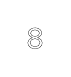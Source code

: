   \begin{scope}[shift={(-9.095, 7.666)}]
    \path[draw=black,line width=0.003cm] (9.282, -7.585).. controls (9.282, -7.554) and (9.255, -7.529) .. (9.223, -7.52).. controls (9.257, -7.508) and (9.276, -7.488) .. (9.276, -7.464).. controls (9.276, -7.429) and (9.24, -7.396) .. (9.19, -7.396).. controls (9.139, -7.396) and (9.104, -7.429) .. (9.104, -7.464).. controls (9.104, -7.488) and (9.123, -7.509) .. (9.156, -7.52).. controls (9.125, -7.529) and (9.098, -7.554) .. (9.098, -7.585).. controls (9.098, -7.627) and (9.137, -7.664) .. (9.19, -7.664).. controls (9.243, -7.664) and (9.282, -7.627) .. (9.282, -7.585) -- cycle(9.247, -7.464).. controls (9.247, -7.488) and (9.221, -7.507) .. (9.19, -7.507).. controls (9.159, -7.507) and (9.133, -7.488) .. (9.133, -7.464).. controls (9.133, -7.442) and (9.156, -7.422) .. (9.19, -7.422).. controls (9.223, -7.422) and (9.247, -7.442) .. (9.247, -7.464) -- cycle(9.253, -7.585).. controls (9.253, -7.614) and (9.225, -7.638) .. (9.19, -7.638).. controls (9.155, -7.638) and (9.127, -7.614) .. (9.127, -7.585).. controls (9.127, -7.559) and (9.151, -7.533) .. (9.19, -7.533).. controls (9.229, -7.533) and (9.253, -7.559) .. (9.253, -7.585) -- cycle;



  \end{scope}
